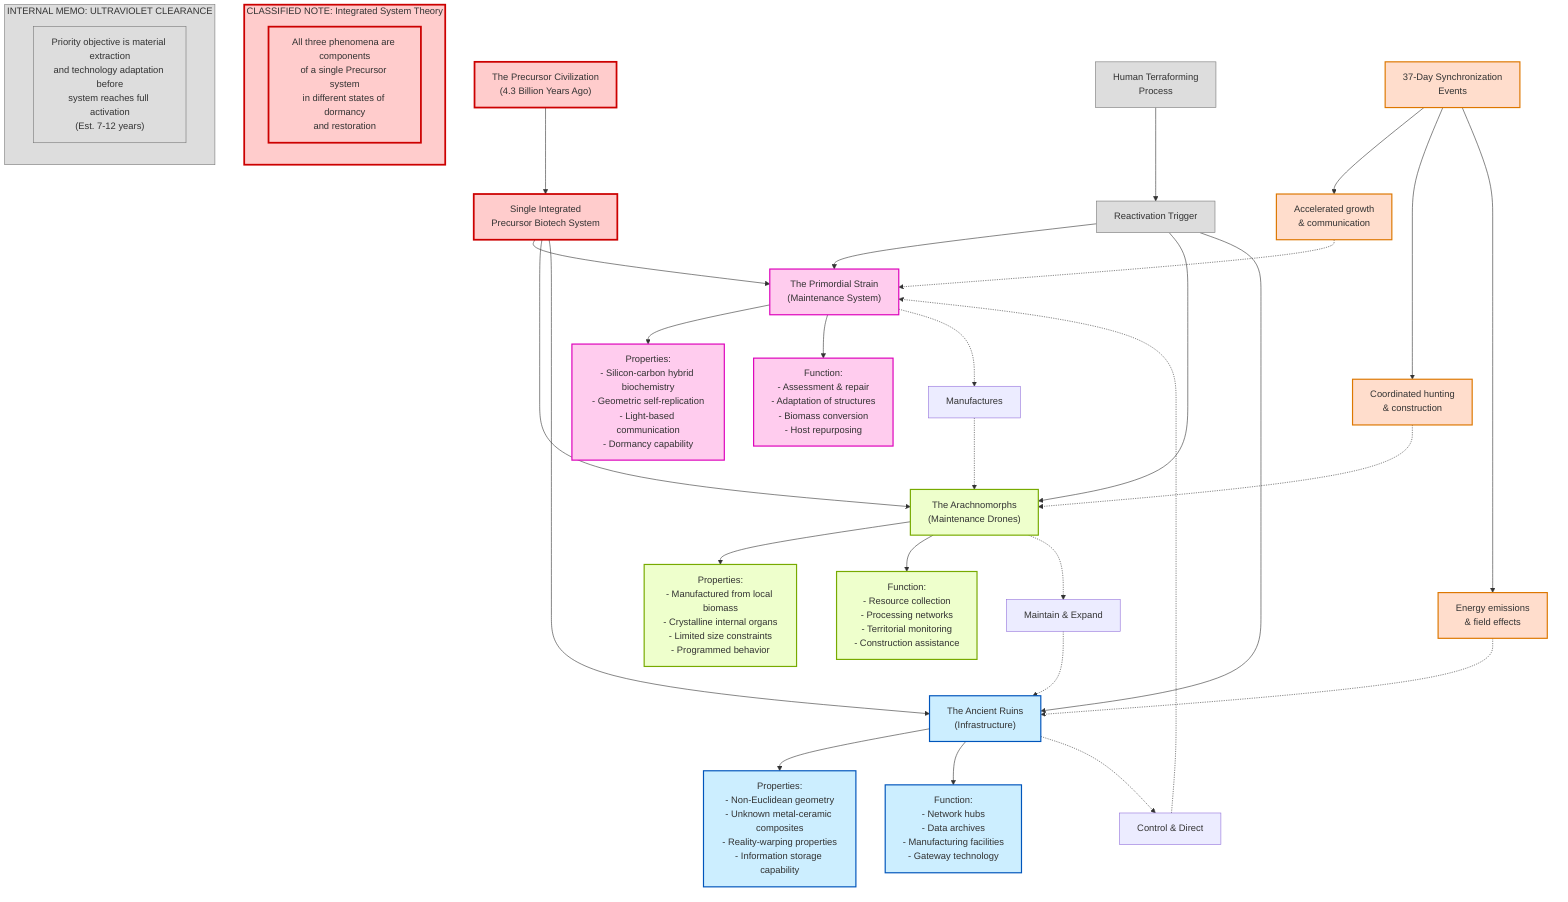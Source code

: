 flowchart TD
    %% Central Connection
    Precursors["The Precursor Civilization\n(4.3 Billion Years Ago)"] --> System["Single Integrated\nPrecursor Biotech System"]
    
    System --> Strain["The Primordial Strain\n(Maintenance System)"]
    System --> Arachnomorphs["The Arachnomorphs\n(Maintenance Drones)"]
    System --> Ruins["The Ancient Ruins\n(Infrastructure)"]
    
    %% Primordial Strain Details
    Strain --> StrainProperties["Properties:\n- Silicon-carbon hybrid biochemistry\n- Geometric self-replication\n- Light-based communication\n- Dormancy capability"]
    
    Strain --> StrainFunction["Function:\n- Assessment & repair\n- Adaptation of structures\n- Biomass conversion\n- Host repurposing"]
    
    %% Arachnomorph Details
    Arachnomorphs --> ArachProperties["Properties:\n- Manufactured from local biomass\n- Crystalline internal organs\n- Limited size constraints\n- Programmed behavior"]
    
    Arachnomorphs --> ArachFunction["Function:\n- Resource collection\n- Processing networks\n- Territorial monitoring\n- Construction assistance"]
    
    %% Ancient Ruins Details
    Ruins --> RuinProperties["Properties:\n- Non-Euclidean geometry\n- Unknown metal-ceramic composites\n- Reality-warping properties\n- Information storage capability"]
    
    Ruins --> RuinFunction["Function:\n- Network hubs\n- Data archives\n- Manufacturing facilities\n- Gateway technology"]
    
    %% Key Connections
    Strain -.-> ManufactureLink["Manufactures"]
    ManufactureLink -.-> Arachnomorphs
    
    Arachnomorphs -.-> MaintainLink["Maintain & Expand"]
    MaintainLink -.-> Ruins
    
    Ruins -.-> ControlLink["Control & Direct"]
    ControlLink -.-> Strain
    
    %% Terraforming Connection
    Terraforming["Human Terraforming\nProcess"] --> Activation["Reactivation Trigger"]
    Activation --> Strain
    Activation --> Arachnomorphs
    Activation --> Ruins
    
    %% Synchronization Events
    SyncEvents["37-Day Synchronization\nEvents"] --> StrainActivity["Accelerated growth\n& communication"]
    SyncEvents --> ArachActivity["Coordinated hunting\n& construction"]
    SyncEvents --> RuinActivity["Energy emissions\n& field effects"]
    
    StrainActivity -.-> Strain
    ArachActivity -.-> Arachnomorphs
    RuinActivity -.-> Ruins
    
    %% Formatting
    classDef strain fill:#fce,stroke:#d0b,stroke-width:2px
    classDef arach fill:#efc,stroke:#7a0,stroke-width:2px
    classDef ruins fill:#cef,stroke:#05b,stroke-width:2px
    classDef precursor fill:#fcc,stroke:#c00,stroke-width:3px
    classDef sync fill:#fdc,stroke:#d70,stroke-width:2px
    classDef human fill:#ddd,stroke:#777,stroke-width:1px
    
    class Strain,StrainProperties,StrainFunction strain
    class Arachnomorphs,ArachProperties,ArachFunction arach
    class Ruins,RuinProperties,RuinFunction ruins
    class Precursors,System precursor
    class SyncEvents,StrainActivity,ArachActivity,RuinActivity sync
    class Terraforming,Activation human
    
    %% Notes
    subgraph PrecursorNote["CLASSIFIED NOTE: Integrated System Theory"]
        direction TB
        SystemNote["All three phenomena are components\nof a single Precursor system\nin different states of dormancy\nand restoration"]
    end
    
    subgraph MaroqueNote["INTERNAL MEMO: ULTRAVIOLET CLEARANCE"]
        direction TB
        ObjectiveNote["Priority objective is material extraction\nand technology adaptation before\nsystem reaches full activation\n(Est. 7-12 years)"]
    end
    
    class PrecursorNote,SystemNote precursor
    class MaroqueNote,ObjectiveNote human